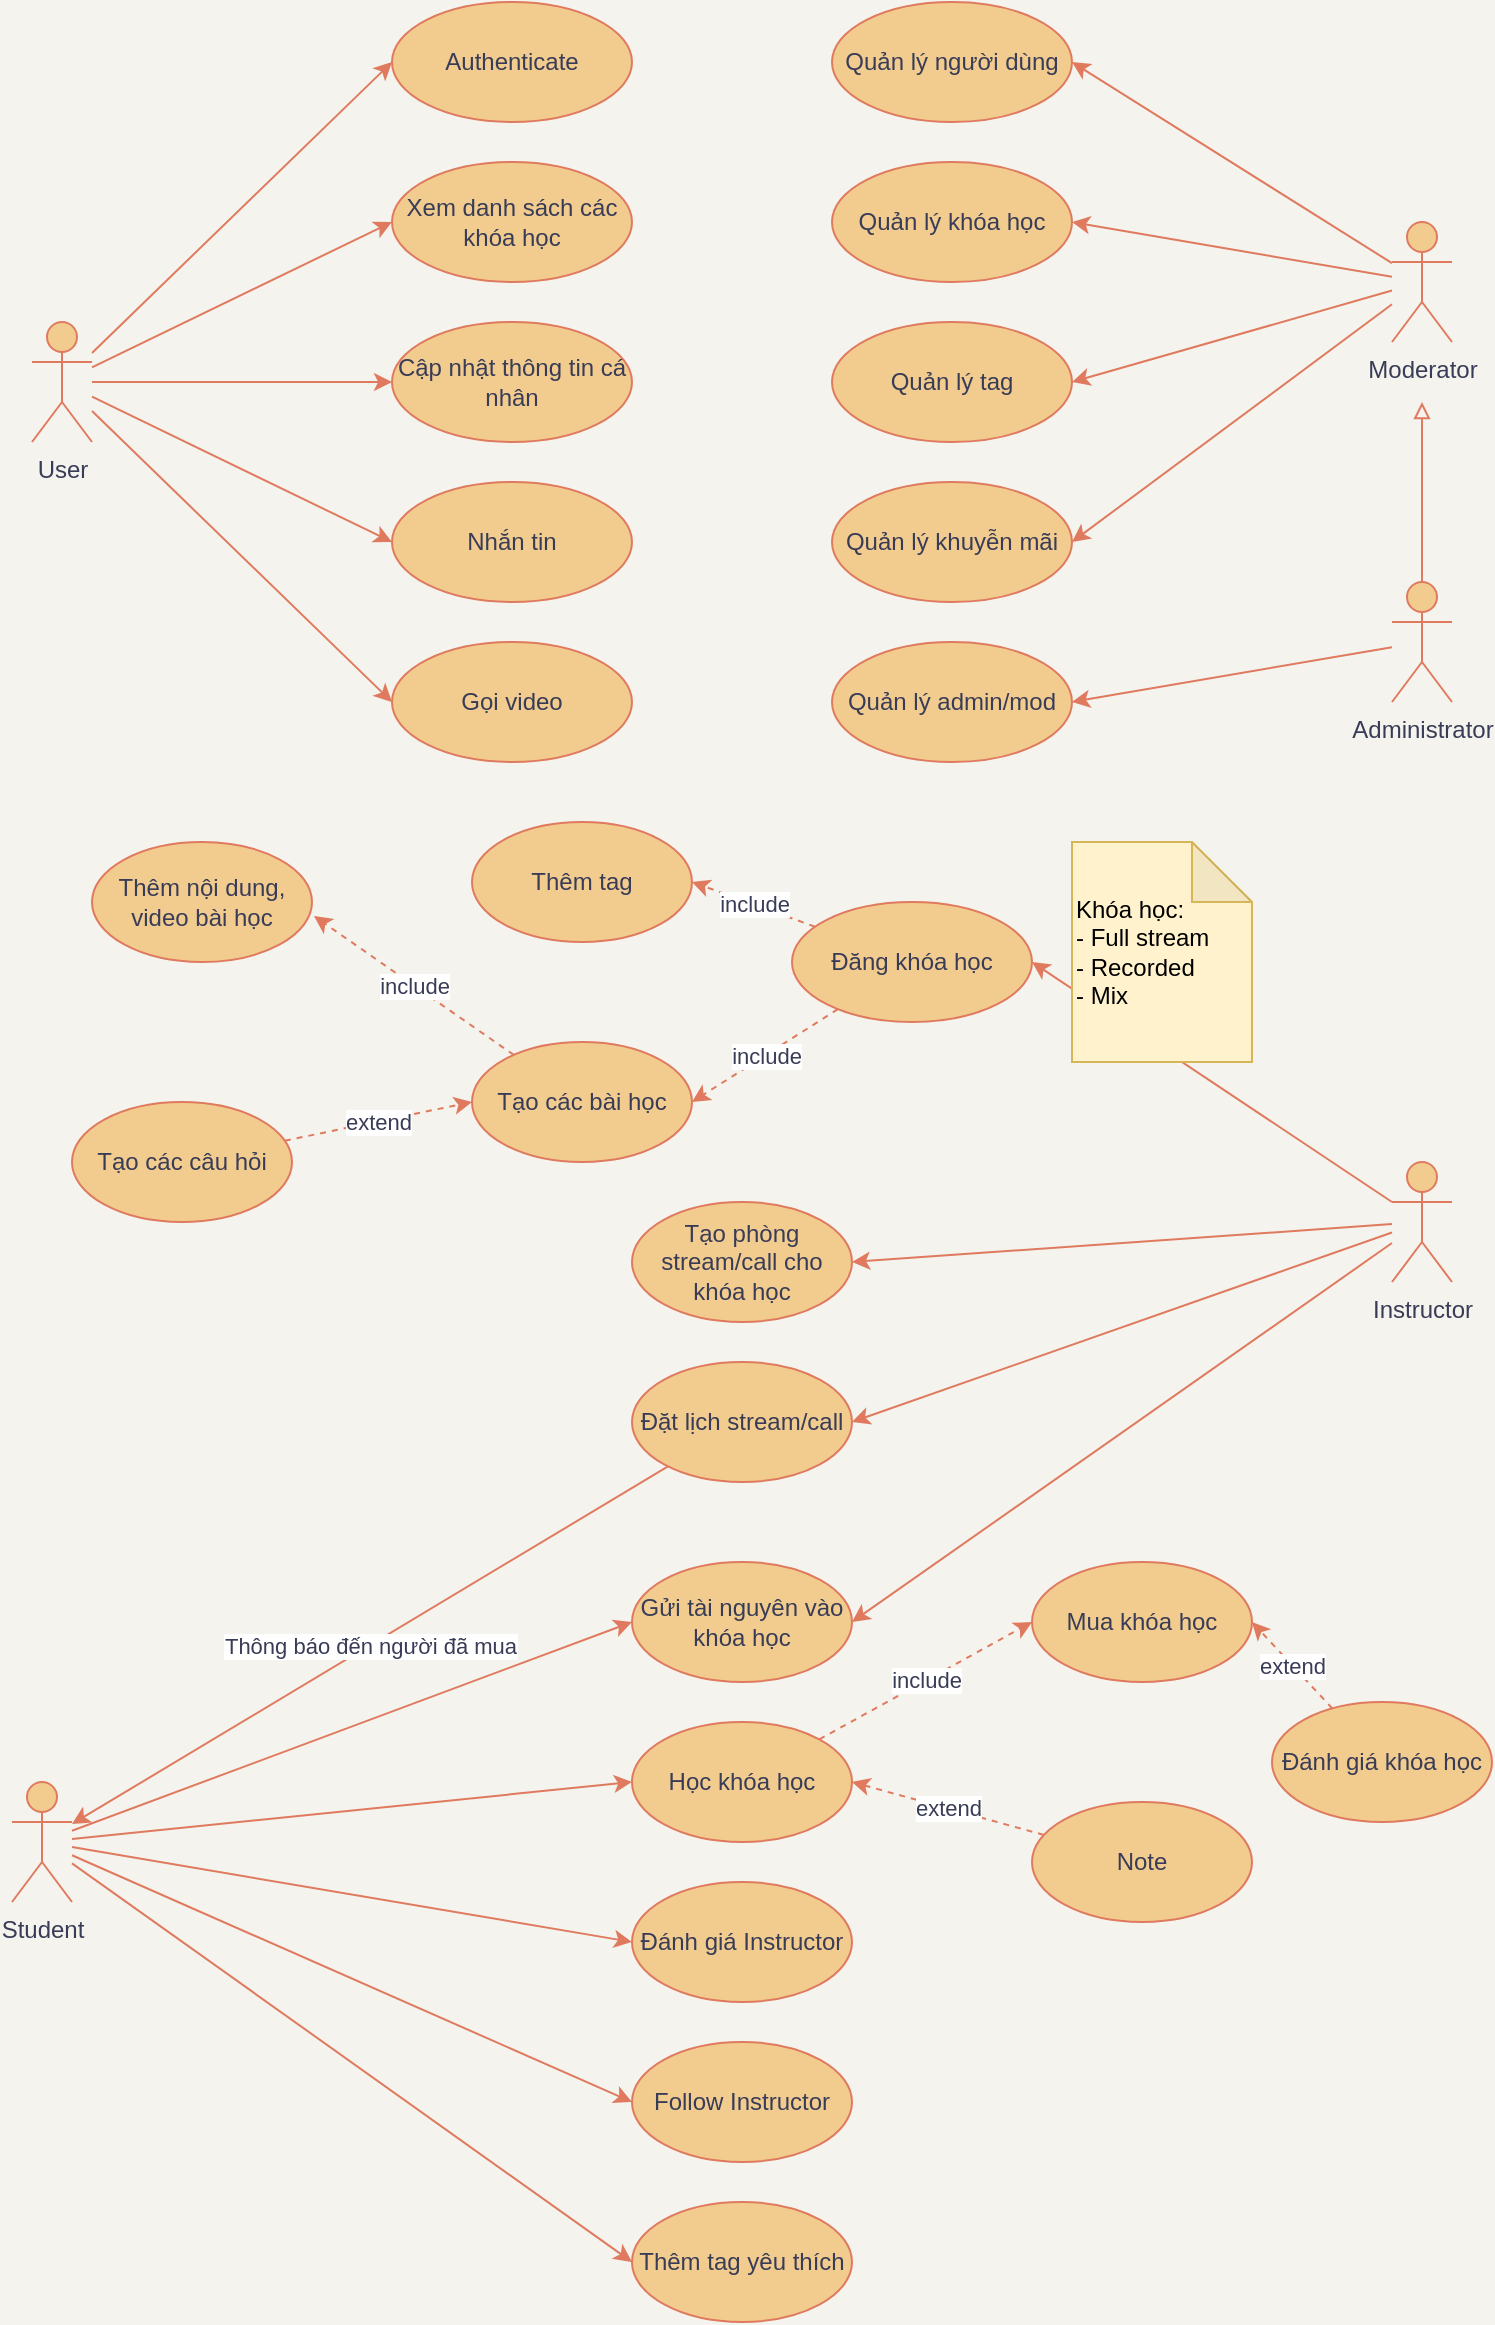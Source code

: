 <mxfile version="14.4.3" type="github">
  <diagram id="5plZKbPlIHDqdeCXFDGE" name="Page-1">
    <mxGraphModel dx="868" dy="530" grid="1" gridSize="10" guides="1" tooltips="1" connect="1" arrows="1" fold="1" page="1" pageScale="1" pageWidth="827" pageHeight="1169" background="#F4F3ED" math="0" shadow="0">
      <root>
        <mxCell id="0" />
        <mxCell id="1" parent="0" />
        <mxCell id="IZT8jsWd7h7Ih6-XtFO0-38" style="rounded=1;sketch=0;orthogonalLoop=1;jettySize=auto;html=1;entryX=1;entryY=0.5;entryDx=0;entryDy=0;strokeColor=#E07A5F;fillColor=#F2CC8F;fontColor=#393C56;" edge="1" parent="1" source="IZT8jsWd7h7Ih6-XtFO0-1" target="IZT8jsWd7h7Ih6-XtFO0-17">
          <mxGeometry relative="1" as="geometry" />
        </mxCell>
        <mxCell id="IZT8jsWd7h7Ih6-XtFO0-51" style="edgeStyle=none;rounded=1;sketch=0;orthogonalLoop=1;jettySize=auto;html=1;entryX=1;entryY=0.5;entryDx=0;entryDy=0;strokeColor=#E07A5F;fillColor=#F2CC8F;fontColor=#393C56;" edge="1" parent="1" source="IZT8jsWd7h7Ih6-XtFO0-1" target="IZT8jsWd7h7Ih6-XtFO0-45">
          <mxGeometry relative="1" as="geometry" />
        </mxCell>
        <mxCell id="IZT8jsWd7h7Ih6-XtFO0-52" style="edgeStyle=none;rounded=1;sketch=0;orthogonalLoop=1;jettySize=auto;html=1;entryX=1;entryY=0.5;entryDx=0;entryDy=0;strokeColor=#E07A5F;fillColor=#F2CC8F;fontColor=#393C56;" edge="1" parent="1" source="IZT8jsWd7h7Ih6-XtFO0-1" target="IZT8jsWd7h7Ih6-XtFO0-46">
          <mxGeometry relative="1" as="geometry" />
        </mxCell>
        <mxCell id="IZT8jsWd7h7Ih6-XtFO0-55" style="edgeStyle=none;rounded=1;sketch=0;orthogonalLoop=1;jettySize=auto;html=1;entryX=1;entryY=0.5;entryDx=0;entryDy=0;strokeColor=#E07A5F;fillColor=#F2CC8F;fontColor=#393C56;" edge="1" parent="1" source="IZT8jsWd7h7Ih6-XtFO0-1" target="IZT8jsWd7h7Ih6-XtFO0-54">
          <mxGeometry relative="1" as="geometry" />
        </mxCell>
        <mxCell id="IZT8jsWd7h7Ih6-XtFO0-1" value="Instructor" style="shape=umlActor;verticalLabelPosition=bottom;verticalAlign=top;html=1;outlineConnect=0;fillColor=#F2CC8F;strokeColor=#E07A5F;fontColor=#393C56;" vertex="1" parent="1">
          <mxGeometry x="760" y="580" width="30" height="60" as="geometry" />
        </mxCell>
        <mxCell id="IZT8jsWd7h7Ih6-XtFO0-56" style="edgeStyle=none;rounded=1;sketch=0;orthogonalLoop=1;jettySize=auto;html=1;entryX=0;entryY=0.5;entryDx=0;entryDy=0;strokeColor=#E07A5F;fillColor=#F2CC8F;fontColor=#393C56;" edge="1" parent="1" source="IZT8jsWd7h7Ih6-XtFO0-2" target="IZT8jsWd7h7Ih6-XtFO0-54">
          <mxGeometry relative="1" as="geometry" />
        </mxCell>
        <mxCell id="IZT8jsWd7h7Ih6-XtFO0-59" style="edgeStyle=none;rounded=1;sketch=0;orthogonalLoop=1;jettySize=auto;html=1;entryX=0;entryY=0.5;entryDx=0;entryDy=0;strokeColor=#E07A5F;fillColor=#F2CC8F;fontColor=#393C56;" edge="1" parent="1" source="IZT8jsWd7h7Ih6-XtFO0-2" target="IZT8jsWd7h7Ih6-XtFO0-68">
          <mxGeometry relative="1" as="geometry" />
        </mxCell>
        <mxCell id="IZT8jsWd7h7Ih6-XtFO0-63" style="edgeStyle=none;rounded=1;sketch=0;orthogonalLoop=1;jettySize=auto;html=1;entryX=0;entryY=0.5;entryDx=0;entryDy=0;strokeColor=#E07A5F;fillColor=#F2CC8F;fontColor=#393C56;" edge="1" parent="1" source="IZT8jsWd7h7Ih6-XtFO0-2" target="IZT8jsWd7h7Ih6-XtFO0-62">
          <mxGeometry relative="1" as="geometry" />
        </mxCell>
        <mxCell id="IZT8jsWd7h7Ih6-XtFO0-65" style="edgeStyle=none;rounded=1;sketch=0;orthogonalLoop=1;jettySize=auto;html=1;entryX=0;entryY=0.5;entryDx=0;entryDy=0;strokeColor=#E07A5F;fillColor=#F2CC8F;fontColor=#393C56;" edge="1" parent="1" source="IZT8jsWd7h7Ih6-XtFO0-2" target="IZT8jsWd7h7Ih6-XtFO0-64">
          <mxGeometry relative="1" as="geometry" />
        </mxCell>
        <mxCell id="IZT8jsWd7h7Ih6-XtFO0-67" style="edgeStyle=none;rounded=1;sketch=0;orthogonalLoop=1;jettySize=auto;html=1;entryX=0;entryY=0.5;entryDx=0;entryDy=0;strokeColor=#E07A5F;fillColor=#F2CC8F;fontColor=#393C56;" edge="1" parent="1" source="IZT8jsWd7h7Ih6-XtFO0-2" target="IZT8jsWd7h7Ih6-XtFO0-66">
          <mxGeometry relative="1" as="geometry" />
        </mxCell>
        <mxCell id="IZT8jsWd7h7Ih6-XtFO0-2" value="Student" style="shape=umlActor;verticalLabelPosition=bottom;verticalAlign=top;html=1;outlineConnect=0;fillColor=#F2CC8F;strokeColor=#E07A5F;fontColor=#393C56;" vertex="1" parent="1">
          <mxGeometry x="70" y="890" width="30" height="60" as="geometry" />
        </mxCell>
        <mxCell id="IZT8jsWd7h7Ih6-XtFO0-3" value="Authenticate" style="ellipse;whiteSpace=wrap;html=1;fillColor=#F2CC8F;strokeColor=#E07A5F;fontColor=#393C56;" vertex="1" parent="1">
          <mxGeometry x="260" width="120" height="60" as="geometry" />
        </mxCell>
        <mxCell id="IZT8jsWd7h7Ih6-XtFO0-5" style="orthogonalLoop=1;jettySize=auto;html=1;entryX=0;entryY=0.5;entryDx=0;entryDy=0;strokeColor=#E07A5F;fontColor=#393C56;labelBackgroundColor=#F4F1DE;" edge="1" parent="1" source="IZT8jsWd7h7Ih6-XtFO0-4" target="IZT8jsWd7h7Ih6-XtFO0-3">
          <mxGeometry relative="1" as="geometry" />
        </mxCell>
        <mxCell id="IZT8jsWd7h7Ih6-XtFO0-7" style="edgeStyle=none;orthogonalLoop=1;jettySize=auto;html=1;entryX=0;entryY=0.5;entryDx=0;entryDy=0;strokeColor=#E07A5F;fontColor=#393C56;labelBackgroundColor=#F4F1DE;" edge="1" parent="1" source="IZT8jsWd7h7Ih6-XtFO0-4" target="IZT8jsWd7h7Ih6-XtFO0-6">
          <mxGeometry relative="1" as="geometry">
            <mxPoint x="290" y="140" as="targetPoint" />
          </mxGeometry>
        </mxCell>
        <mxCell id="IZT8jsWd7h7Ih6-XtFO0-9" style="edgeStyle=none;orthogonalLoop=1;jettySize=auto;html=1;entryX=0;entryY=0.5;entryDx=0;entryDy=0;strokeColor=#E07A5F;fontColor=#393C56;labelBackgroundColor=#F4F1DE;" edge="1" parent="1" source="IZT8jsWd7h7Ih6-XtFO0-4" target="IZT8jsWd7h7Ih6-XtFO0-8">
          <mxGeometry relative="1" as="geometry" />
        </mxCell>
        <mxCell id="IZT8jsWd7h7Ih6-XtFO0-12" style="edgeStyle=none;orthogonalLoop=1;jettySize=auto;html=1;entryX=0;entryY=0.5;entryDx=0;entryDy=0;strokeColor=#E07A5F;fontColor=#393C56;labelBackgroundColor=#F4F1DE;" edge="1" parent="1" source="IZT8jsWd7h7Ih6-XtFO0-4" target="IZT8jsWd7h7Ih6-XtFO0-11">
          <mxGeometry relative="1" as="geometry" />
        </mxCell>
        <mxCell id="IZT8jsWd7h7Ih6-XtFO0-14" style="edgeStyle=none;orthogonalLoop=1;jettySize=auto;html=1;entryX=0;entryY=0.5;entryDx=0;entryDy=0;strokeColor=#E07A5F;fontColor=#393C56;labelBackgroundColor=#F4F1DE;" edge="1" parent="1" source="IZT8jsWd7h7Ih6-XtFO0-4" target="IZT8jsWd7h7Ih6-XtFO0-13">
          <mxGeometry relative="1" as="geometry" />
        </mxCell>
        <mxCell id="IZT8jsWd7h7Ih6-XtFO0-4" value="User" style="shape=umlActor;verticalLabelPosition=bottom;verticalAlign=top;html=1;outlineConnect=0;fillColor=#F2CC8F;strokeColor=#E07A5F;fontColor=#393C56;" vertex="1" parent="1">
          <mxGeometry x="80" y="160" width="30" height="60" as="geometry" />
        </mxCell>
        <mxCell id="IZT8jsWd7h7Ih6-XtFO0-6" value="Xem danh sách các khóa học" style="ellipse;whiteSpace=wrap;html=1;fillColor=#F2CC8F;strokeColor=#E07A5F;fontColor=#393C56;" vertex="1" parent="1">
          <mxGeometry x="260" y="80" width="120" height="60" as="geometry" />
        </mxCell>
        <mxCell id="IZT8jsWd7h7Ih6-XtFO0-8" value="Cập nhật thông tin cá nhân" style="ellipse;whiteSpace=wrap;html=1;fillColor=#F2CC8F;strokeColor=#E07A5F;fontColor=#393C56;" vertex="1" parent="1">
          <mxGeometry x="260" y="160" width="120" height="60" as="geometry" />
        </mxCell>
        <mxCell id="IZT8jsWd7h7Ih6-XtFO0-11" value="Nhắn tin" style="ellipse;whiteSpace=wrap;html=1;fillColor=#F2CC8F;strokeColor=#E07A5F;fontColor=#393C56;" vertex="1" parent="1">
          <mxGeometry x="260" y="240" width="120" height="60" as="geometry" />
        </mxCell>
        <mxCell id="IZT8jsWd7h7Ih6-XtFO0-13" value="Gọi video" style="ellipse;whiteSpace=wrap;html=1;fillColor=#F2CC8F;strokeColor=#E07A5F;fontColor=#393C56;" vertex="1" parent="1">
          <mxGeometry x="260" y="320" width="120" height="60" as="geometry" />
        </mxCell>
        <mxCell id="IZT8jsWd7h7Ih6-XtFO0-47" value="include" style="edgeStyle=none;rounded=1;sketch=0;orthogonalLoop=1;jettySize=auto;html=1;entryX=1;entryY=0.5;entryDx=0;entryDy=0;strokeColor=#E07A5F;fillColor=#F2CC8F;fontColor=#393C56;dashed=1;" edge="1" parent="1" source="IZT8jsWd7h7Ih6-XtFO0-17" target="IZT8jsWd7h7Ih6-XtFO0-40">
          <mxGeometry relative="1" as="geometry" />
        </mxCell>
        <mxCell id="IZT8jsWd7h7Ih6-XtFO0-74" value="include" style="edgeStyle=none;rounded=1;sketch=0;orthogonalLoop=1;jettySize=auto;html=1;entryX=1;entryY=0.5;entryDx=0;entryDy=0;dashed=1;strokeColor=#E07A5F;fillColor=#F2CC8F;fontColor=#393C56;" edge="1" parent="1" source="IZT8jsWd7h7Ih6-XtFO0-17" target="IZT8jsWd7h7Ih6-XtFO0-73">
          <mxGeometry relative="1" as="geometry" />
        </mxCell>
        <mxCell id="IZT8jsWd7h7Ih6-XtFO0-17" value="Đăng khóa học" style="ellipse;whiteSpace=wrap;html=1;fillColor=#F2CC8F;strokeColor=#E07A5F;fontColor=#393C56;" vertex="1" parent="1">
          <mxGeometry x="460" y="450" width="120" height="60" as="geometry" />
        </mxCell>
        <mxCell id="IZT8jsWd7h7Ih6-XtFO0-19" value="Quản lý người dùng" style="ellipse;whiteSpace=wrap;html=1;fillColor=#F2CC8F;strokeColor=#E07A5F;fontColor=#393C56;" vertex="1" parent="1">
          <mxGeometry x="480" width="120" height="60" as="geometry" />
        </mxCell>
        <mxCell id="IZT8jsWd7h7Ih6-XtFO0-20" style="orthogonalLoop=1;jettySize=auto;html=1;entryX=1;entryY=0.5;entryDx=0;entryDy=0;strokeColor=#E07A5F;fontColor=#393C56;labelBackgroundColor=#F4F1DE;" edge="1" parent="1" source="IZT8jsWd7h7Ih6-XtFO0-25" target="IZT8jsWd7h7Ih6-XtFO0-19">
          <mxGeometry relative="1" as="geometry" />
        </mxCell>
        <mxCell id="IZT8jsWd7h7Ih6-XtFO0-21" style="edgeStyle=none;orthogonalLoop=1;jettySize=auto;html=1;entryX=1;entryY=0.5;entryDx=0;entryDy=0;strokeColor=#E07A5F;fontColor=#393C56;labelBackgroundColor=#F4F1DE;" edge="1" parent="1" source="IZT8jsWd7h7Ih6-XtFO0-25" target="IZT8jsWd7h7Ih6-XtFO0-26">
          <mxGeometry relative="1" as="geometry">
            <mxPoint x="440" y="160" as="targetPoint" />
          </mxGeometry>
        </mxCell>
        <mxCell id="IZT8jsWd7h7Ih6-XtFO0-22" style="edgeStyle=none;orthogonalLoop=1;jettySize=auto;html=1;entryX=1;entryY=0.5;entryDx=0;entryDy=0;strokeColor=#E07A5F;fontColor=#393C56;labelBackgroundColor=#F4F1DE;" edge="1" parent="1" source="IZT8jsWd7h7Ih6-XtFO0-25" target="IZT8jsWd7h7Ih6-XtFO0-27">
          <mxGeometry relative="1" as="geometry" />
        </mxCell>
        <mxCell id="IZT8jsWd7h7Ih6-XtFO0-23" style="edgeStyle=none;orthogonalLoop=1;jettySize=auto;html=1;entryX=1;entryY=0.5;entryDx=0;entryDy=0;strokeColor=#E07A5F;fontColor=#393C56;labelBackgroundColor=#F4F1DE;" edge="1" parent="1" source="IZT8jsWd7h7Ih6-XtFO0-25" target="IZT8jsWd7h7Ih6-XtFO0-28">
          <mxGeometry relative="1" as="geometry" />
        </mxCell>
        <mxCell id="IZT8jsWd7h7Ih6-XtFO0-25" value="Moderator" style="shape=umlActor;verticalLabelPosition=bottom;verticalAlign=top;html=1;outlineConnect=0;fillColor=#F2CC8F;strokeColor=#E07A5F;fontColor=#393C56;" vertex="1" parent="1">
          <mxGeometry x="760" y="110" width="30" height="60" as="geometry" />
        </mxCell>
        <mxCell id="IZT8jsWd7h7Ih6-XtFO0-26" value="Quản lý khóa học" style="ellipse;whiteSpace=wrap;html=1;fillColor=#F2CC8F;strokeColor=#E07A5F;fontColor=#393C56;" vertex="1" parent="1">
          <mxGeometry x="480" y="80" width="120" height="60" as="geometry" />
        </mxCell>
        <mxCell id="IZT8jsWd7h7Ih6-XtFO0-27" value="Quản lý tag" style="ellipse;whiteSpace=wrap;html=1;fillColor=#F2CC8F;strokeColor=#E07A5F;fontColor=#393C56;" vertex="1" parent="1">
          <mxGeometry x="480" y="160" width="120" height="60" as="geometry" />
        </mxCell>
        <mxCell id="IZT8jsWd7h7Ih6-XtFO0-28" value="Quản lý khuyễn mãi" style="ellipse;whiteSpace=wrap;html=1;fillColor=#F2CC8F;strokeColor=#E07A5F;fontColor=#393C56;" vertex="1" parent="1">
          <mxGeometry x="480" y="240" width="120" height="60" as="geometry" />
        </mxCell>
        <mxCell id="IZT8jsWd7h7Ih6-XtFO0-33" style="edgeStyle=none;orthogonalLoop=1;jettySize=auto;html=1;endArrow=block;endFill=0;strokeColor=#E07A5F;fontColor=#393C56;labelBackgroundColor=#F4F1DE;" edge="1" parent="1" source="IZT8jsWd7h7Ih6-XtFO0-30">
          <mxGeometry relative="1" as="geometry">
            <mxPoint x="775" y="200" as="targetPoint" />
          </mxGeometry>
        </mxCell>
        <mxCell id="IZT8jsWd7h7Ih6-XtFO0-37" style="edgeStyle=none;orthogonalLoop=1;jettySize=auto;html=1;entryX=1;entryY=0.5;entryDx=0;entryDy=0;endArrow=classic;endFill=1;strokeColor=#E07A5F;fontColor=#393C56;labelBackgroundColor=#F4F1DE;" edge="1" parent="1" source="IZT8jsWd7h7Ih6-XtFO0-30" target="IZT8jsWd7h7Ih6-XtFO0-35">
          <mxGeometry relative="1" as="geometry" />
        </mxCell>
        <mxCell id="IZT8jsWd7h7Ih6-XtFO0-30" value="Administrator" style="shape=umlActor;verticalLabelPosition=bottom;verticalAlign=top;html=1;outlineConnect=0;fillColor=#F2CC8F;strokeColor=#E07A5F;fontColor=#393C56;" vertex="1" parent="1">
          <mxGeometry x="760" y="290" width="30" height="60" as="geometry" />
        </mxCell>
        <mxCell id="IZT8jsWd7h7Ih6-XtFO0-35" value="Quản lý admin/mod" style="ellipse;whiteSpace=wrap;html=1;fillColor=#F2CC8F;strokeColor=#E07A5F;fontColor=#393C56;" vertex="1" parent="1">
          <mxGeometry x="480" y="320" width="120" height="60" as="geometry" />
        </mxCell>
        <mxCell id="IZT8jsWd7h7Ih6-XtFO0-48" value="include" style="edgeStyle=none;rounded=1;sketch=0;orthogonalLoop=1;jettySize=auto;html=1;entryX=1.009;entryY=0.617;entryDx=0;entryDy=0;entryPerimeter=0;dashed=1;strokeColor=#E07A5F;fillColor=#F2CC8F;fontColor=#393C56;" edge="1" parent="1" source="IZT8jsWd7h7Ih6-XtFO0-40" target="IZT8jsWd7h7Ih6-XtFO0-43">
          <mxGeometry relative="1" as="geometry" />
        </mxCell>
        <mxCell id="IZT8jsWd7h7Ih6-XtFO0-40" value="Tạo các bài học" style="ellipse;whiteSpace=wrap;html=1;rounded=0;sketch=0;strokeColor=#E07A5F;fillColor=#F2CC8F;fontColor=#393C56;" vertex="1" parent="1">
          <mxGeometry x="300" y="520" width="110" height="60" as="geometry" />
        </mxCell>
        <mxCell id="IZT8jsWd7h7Ih6-XtFO0-50" value="extend" style="edgeStyle=none;rounded=1;sketch=0;orthogonalLoop=1;jettySize=auto;html=1;entryX=0;entryY=0.5;entryDx=0;entryDy=0;dashed=1;strokeColor=#E07A5F;fillColor=#F2CC8F;fontColor=#393C56;" edge="1" parent="1" source="IZT8jsWd7h7Ih6-XtFO0-42" target="IZT8jsWd7h7Ih6-XtFO0-40">
          <mxGeometry relative="1" as="geometry" />
        </mxCell>
        <mxCell id="IZT8jsWd7h7Ih6-XtFO0-42" value="Tạo các câu hỏi" style="ellipse;whiteSpace=wrap;html=1;rounded=0;sketch=0;strokeColor=#E07A5F;fillColor=#F2CC8F;fontColor=#393C56;" vertex="1" parent="1">
          <mxGeometry x="100" y="550" width="110" height="60" as="geometry" />
        </mxCell>
        <mxCell id="IZT8jsWd7h7Ih6-XtFO0-43" value="Thêm nội dung, video bài học" style="ellipse;whiteSpace=wrap;html=1;rounded=0;sketch=0;strokeColor=#E07A5F;fillColor=#F2CC8F;fontColor=#393C56;" vertex="1" parent="1">
          <mxGeometry x="110" y="420" width="110" height="60" as="geometry" />
        </mxCell>
        <mxCell id="IZT8jsWd7h7Ih6-XtFO0-45" value="Tạo phòng stream/call cho khóa học" style="ellipse;whiteSpace=wrap;html=1;rounded=0;sketch=0;strokeColor=#E07A5F;fillColor=#F2CC8F;fontColor=#393C56;" vertex="1" parent="1">
          <mxGeometry x="380" y="600" width="110" height="60" as="geometry" />
        </mxCell>
        <mxCell id="IZT8jsWd7h7Ih6-XtFO0-53" value="Thông báo đến người đã mua" style="edgeStyle=none;rounded=1;sketch=0;orthogonalLoop=1;jettySize=auto;html=1;strokeColor=#E07A5F;fillColor=#F2CC8F;fontColor=#393C56;" edge="1" parent="1" source="IZT8jsWd7h7Ih6-XtFO0-46" target="IZT8jsWd7h7Ih6-XtFO0-2">
          <mxGeometry relative="1" as="geometry" />
        </mxCell>
        <mxCell id="IZT8jsWd7h7Ih6-XtFO0-46" value="Đặt lịch stream/call" style="ellipse;whiteSpace=wrap;html=1;rounded=0;sketch=0;strokeColor=#E07A5F;fillColor=#F2CC8F;fontColor=#393C56;" vertex="1" parent="1">
          <mxGeometry x="380" y="680" width="110" height="60" as="geometry" />
        </mxCell>
        <mxCell id="IZT8jsWd7h7Ih6-XtFO0-54" value="Gửi tài nguyên vào khóa học" style="ellipse;whiteSpace=wrap;html=1;rounded=0;sketch=0;strokeColor=#E07A5F;fillColor=#F2CC8F;fontColor=#393C56;" vertex="1" parent="1">
          <mxGeometry x="380" y="780" width="110" height="60" as="geometry" />
        </mxCell>
        <mxCell id="IZT8jsWd7h7Ih6-XtFO0-57" value="Mua khóa học" style="ellipse;whiteSpace=wrap;html=1;rounded=0;sketch=0;strokeColor=#E07A5F;fillColor=#F2CC8F;fontColor=#393C56;" vertex="1" parent="1">
          <mxGeometry x="580" y="780" width="110" height="60" as="geometry" />
        </mxCell>
        <mxCell id="IZT8jsWd7h7Ih6-XtFO0-61" value="extend" style="edgeStyle=none;rounded=1;sketch=0;orthogonalLoop=1;jettySize=auto;html=1;entryX=1;entryY=0.5;entryDx=0;entryDy=0;strokeColor=#E07A5F;fillColor=#F2CC8F;fontColor=#393C56;dashed=1;" edge="1" parent="1" source="IZT8jsWd7h7Ih6-XtFO0-60" target="IZT8jsWd7h7Ih6-XtFO0-57">
          <mxGeometry relative="1" as="geometry" />
        </mxCell>
        <mxCell id="IZT8jsWd7h7Ih6-XtFO0-60" value="Đánh giá khóa học" style="ellipse;whiteSpace=wrap;html=1;rounded=0;sketch=0;strokeColor=#E07A5F;fillColor=#F2CC8F;fontColor=#393C56;" vertex="1" parent="1">
          <mxGeometry x="700" y="850" width="110" height="60" as="geometry" />
        </mxCell>
        <mxCell id="IZT8jsWd7h7Ih6-XtFO0-62" value="Đánh giá Instructor" style="ellipse;whiteSpace=wrap;html=1;rounded=0;sketch=0;strokeColor=#E07A5F;fillColor=#F2CC8F;fontColor=#393C56;" vertex="1" parent="1">
          <mxGeometry x="380" y="940" width="110" height="60" as="geometry" />
        </mxCell>
        <mxCell id="IZT8jsWd7h7Ih6-XtFO0-64" value="Follow Instructor" style="ellipse;whiteSpace=wrap;html=1;rounded=0;sketch=0;strokeColor=#E07A5F;fillColor=#F2CC8F;fontColor=#393C56;" vertex="1" parent="1">
          <mxGeometry x="380" y="1020" width="110" height="60" as="geometry" />
        </mxCell>
        <mxCell id="IZT8jsWd7h7Ih6-XtFO0-66" value="Thêm tag yêu thích" style="ellipse;whiteSpace=wrap;html=1;rounded=0;sketch=0;strokeColor=#E07A5F;fillColor=#F2CC8F;fontColor=#393C56;" vertex="1" parent="1">
          <mxGeometry x="380" y="1100" width="110" height="60" as="geometry" />
        </mxCell>
        <mxCell id="IZT8jsWd7h7Ih6-XtFO0-69" value="include" style="edgeStyle=none;rounded=1;sketch=0;orthogonalLoop=1;jettySize=auto;html=1;entryX=0;entryY=0.5;entryDx=0;entryDy=0;strokeColor=#E07A5F;fillColor=#F2CC8F;fontColor=#393C56;dashed=1;" edge="1" parent="1" source="IZT8jsWd7h7Ih6-XtFO0-68" target="IZT8jsWd7h7Ih6-XtFO0-57">
          <mxGeometry relative="1" as="geometry" />
        </mxCell>
        <mxCell id="IZT8jsWd7h7Ih6-XtFO0-68" value="Học khóa học" style="ellipse;whiteSpace=wrap;html=1;rounded=0;sketch=0;strokeColor=#E07A5F;fillColor=#F2CC8F;fontColor=#393C56;" vertex="1" parent="1">
          <mxGeometry x="380" y="860" width="110" height="60" as="geometry" />
        </mxCell>
        <mxCell id="IZT8jsWd7h7Ih6-XtFO0-70" value="Khóa học:&lt;br&gt;- Full stream&lt;br&gt;- Recorded&lt;br&gt;- Mix" style="shape=note;whiteSpace=wrap;html=1;backgroundOutline=1;darkOpacity=0.05;rounded=0;sketch=0;strokeColor=#d6b656;fillColor=#fff2cc;align=left;" vertex="1" parent="1">
          <mxGeometry x="600" y="420" width="90" height="110" as="geometry" />
        </mxCell>
        <mxCell id="IZT8jsWd7h7Ih6-XtFO0-72" value="extend" style="edgeStyle=none;rounded=1;sketch=0;orthogonalLoop=1;jettySize=auto;html=1;entryX=1;entryY=0.5;entryDx=0;entryDy=0;dashed=1;strokeColor=#E07A5F;fillColor=#F2CC8F;fontColor=#393C56;" edge="1" parent="1" source="IZT8jsWd7h7Ih6-XtFO0-71" target="IZT8jsWd7h7Ih6-XtFO0-68">
          <mxGeometry relative="1" as="geometry" />
        </mxCell>
        <mxCell id="IZT8jsWd7h7Ih6-XtFO0-71" value="Note" style="ellipse;whiteSpace=wrap;html=1;rounded=0;sketch=0;strokeColor=#E07A5F;fillColor=#F2CC8F;fontColor=#393C56;" vertex="1" parent="1">
          <mxGeometry x="580" y="900" width="110" height="60" as="geometry" />
        </mxCell>
        <mxCell id="IZT8jsWd7h7Ih6-XtFO0-73" value="Thêm tag" style="ellipse;whiteSpace=wrap;html=1;rounded=0;sketch=0;strokeColor=#E07A5F;fillColor=#F2CC8F;fontColor=#393C56;" vertex="1" parent="1">
          <mxGeometry x="300" y="410" width="110" height="60" as="geometry" />
        </mxCell>
      </root>
    </mxGraphModel>
  </diagram>
</mxfile>

